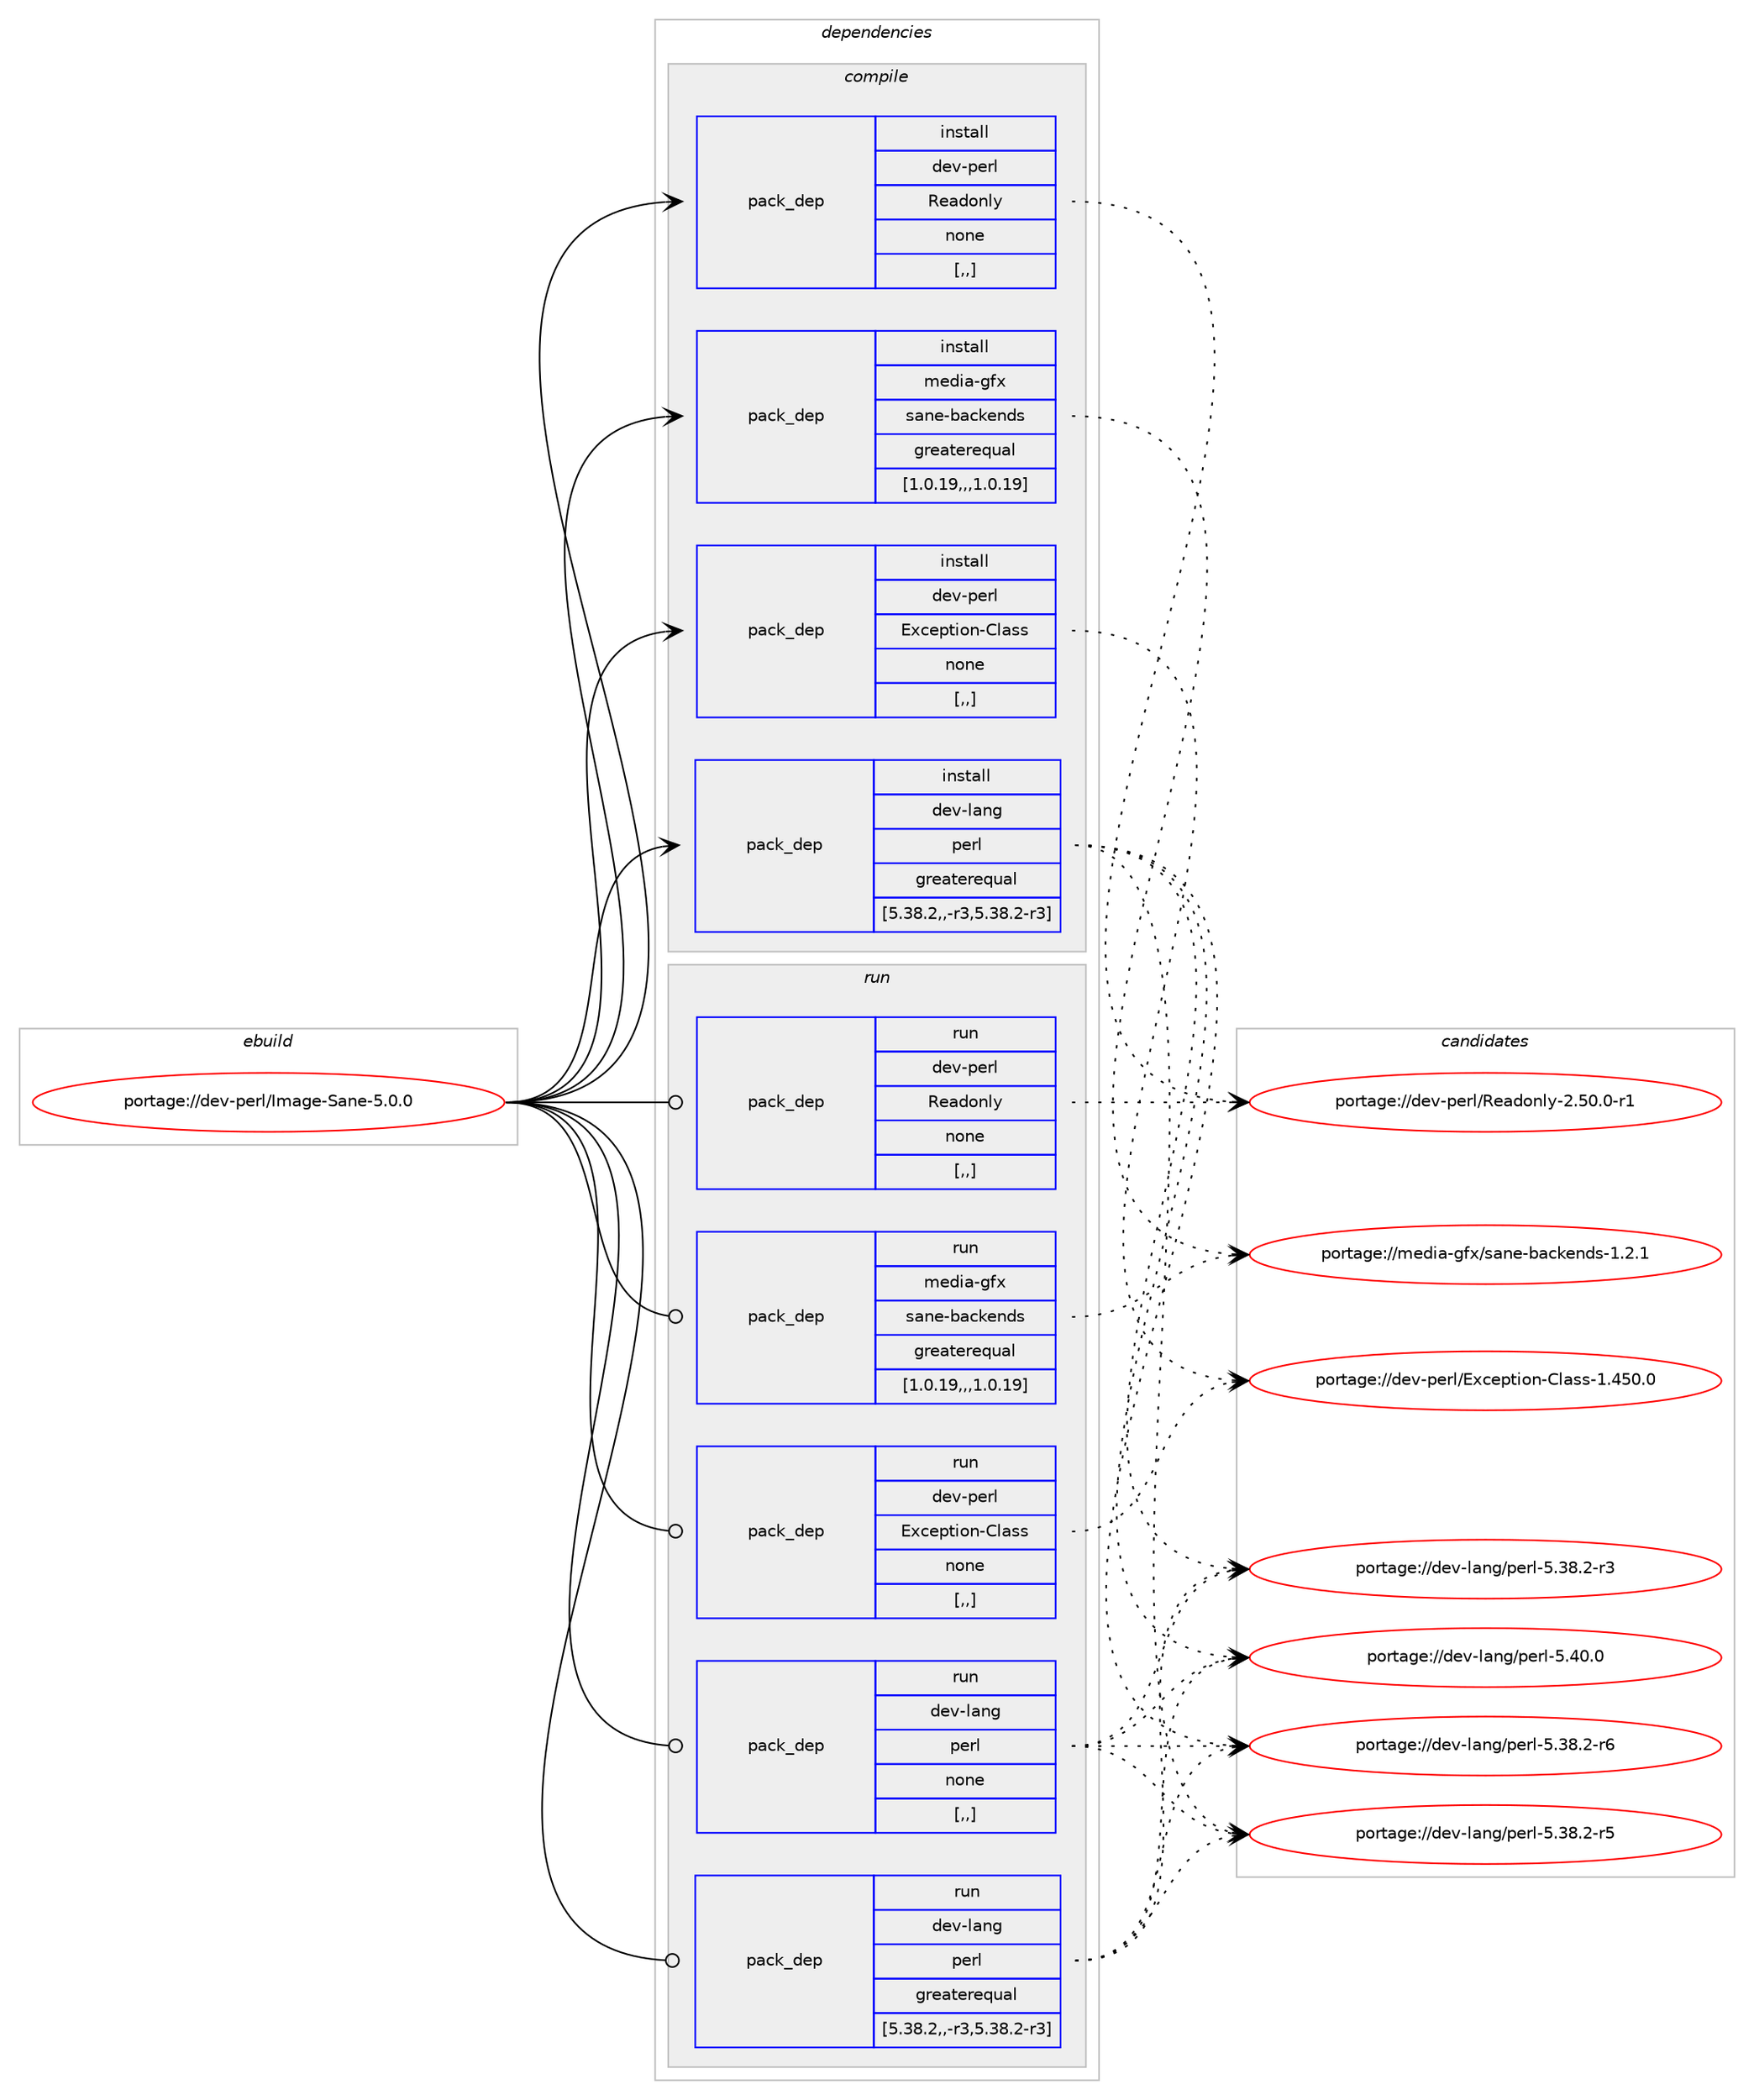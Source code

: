 digraph prolog {

# *************
# Graph options
# *************

newrank=true;
concentrate=true;
compound=true;
graph [rankdir=LR,fontname=Helvetica,fontsize=10,ranksep=1.5];#, ranksep=2.5, nodesep=0.2];
edge  [arrowhead=vee];
node  [fontname=Helvetica,fontsize=10];

# **********
# The ebuild
# **********

subgraph cluster_leftcol {
color=gray;
label=<<i>ebuild</i>>;
id [label="portage://dev-perl/Image-Sane-5.0.0", color=red, width=4, href="../dev-perl/Image-Sane-5.0.0.svg"];
}

# ****************
# The dependencies
# ****************

subgraph cluster_midcol {
color=gray;
label=<<i>dependencies</i>>;
subgraph cluster_compile {
fillcolor="#eeeeee";
style=filled;
label=<<i>compile</i>>;
subgraph pack101009 {
dependency132170 [label=<<TABLE BORDER="0" CELLBORDER="1" CELLSPACING="0" CELLPADDING="4" WIDTH="220"><TR><TD ROWSPAN="6" CELLPADDING="30">pack_dep</TD></TR><TR><TD WIDTH="110">install</TD></TR><TR><TD>dev-lang</TD></TR><TR><TD>perl</TD></TR><TR><TD>greaterequal</TD></TR><TR><TD>[5.38.2,,-r3,5.38.2-r3]</TD></TR></TABLE>>, shape=none, color=blue];
}
id:e -> dependency132170:w [weight=20,style="solid",arrowhead="vee"];
subgraph pack101010 {
dependency132171 [label=<<TABLE BORDER="0" CELLBORDER="1" CELLSPACING="0" CELLPADDING="4" WIDTH="220"><TR><TD ROWSPAN="6" CELLPADDING="30">pack_dep</TD></TR><TR><TD WIDTH="110">install</TD></TR><TR><TD>dev-perl</TD></TR><TR><TD>Exception-Class</TD></TR><TR><TD>none</TD></TR><TR><TD>[,,]</TD></TR></TABLE>>, shape=none, color=blue];
}
id:e -> dependency132171:w [weight=20,style="solid",arrowhead="vee"];
subgraph pack101011 {
dependency132172 [label=<<TABLE BORDER="0" CELLBORDER="1" CELLSPACING="0" CELLPADDING="4" WIDTH="220"><TR><TD ROWSPAN="6" CELLPADDING="30">pack_dep</TD></TR><TR><TD WIDTH="110">install</TD></TR><TR><TD>dev-perl</TD></TR><TR><TD>Readonly</TD></TR><TR><TD>none</TD></TR><TR><TD>[,,]</TD></TR></TABLE>>, shape=none, color=blue];
}
id:e -> dependency132172:w [weight=20,style="solid",arrowhead="vee"];
subgraph pack101012 {
dependency132173 [label=<<TABLE BORDER="0" CELLBORDER="1" CELLSPACING="0" CELLPADDING="4" WIDTH="220"><TR><TD ROWSPAN="6" CELLPADDING="30">pack_dep</TD></TR><TR><TD WIDTH="110">install</TD></TR><TR><TD>media-gfx</TD></TR><TR><TD>sane-backends</TD></TR><TR><TD>greaterequal</TD></TR><TR><TD>[1.0.19,,,1.0.19]</TD></TR></TABLE>>, shape=none, color=blue];
}
id:e -> dependency132173:w [weight=20,style="solid",arrowhead="vee"];
}
subgraph cluster_compileandrun {
fillcolor="#eeeeee";
style=filled;
label=<<i>compile and run</i>>;
}
subgraph cluster_run {
fillcolor="#eeeeee";
style=filled;
label=<<i>run</i>>;
subgraph pack101013 {
dependency132174 [label=<<TABLE BORDER="0" CELLBORDER="1" CELLSPACING="0" CELLPADDING="4" WIDTH="220"><TR><TD ROWSPAN="6" CELLPADDING="30">pack_dep</TD></TR><TR><TD WIDTH="110">run</TD></TR><TR><TD>dev-lang</TD></TR><TR><TD>perl</TD></TR><TR><TD>greaterequal</TD></TR><TR><TD>[5.38.2,,-r3,5.38.2-r3]</TD></TR></TABLE>>, shape=none, color=blue];
}
id:e -> dependency132174:w [weight=20,style="solid",arrowhead="odot"];
subgraph pack101014 {
dependency132175 [label=<<TABLE BORDER="0" CELLBORDER="1" CELLSPACING="0" CELLPADDING="4" WIDTH="220"><TR><TD ROWSPAN="6" CELLPADDING="30">pack_dep</TD></TR><TR><TD WIDTH="110">run</TD></TR><TR><TD>dev-lang</TD></TR><TR><TD>perl</TD></TR><TR><TD>none</TD></TR><TR><TD>[,,]</TD></TR></TABLE>>, shape=none, color=blue];
}
id:e -> dependency132175:w [weight=20,style="solid",arrowhead="odot"];
subgraph pack101015 {
dependency132176 [label=<<TABLE BORDER="0" CELLBORDER="1" CELLSPACING="0" CELLPADDING="4" WIDTH="220"><TR><TD ROWSPAN="6" CELLPADDING="30">pack_dep</TD></TR><TR><TD WIDTH="110">run</TD></TR><TR><TD>dev-perl</TD></TR><TR><TD>Exception-Class</TD></TR><TR><TD>none</TD></TR><TR><TD>[,,]</TD></TR></TABLE>>, shape=none, color=blue];
}
id:e -> dependency132176:w [weight=20,style="solid",arrowhead="odot"];
subgraph pack101016 {
dependency132177 [label=<<TABLE BORDER="0" CELLBORDER="1" CELLSPACING="0" CELLPADDING="4" WIDTH="220"><TR><TD ROWSPAN="6" CELLPADDING="30">pack_dep</TD></TR><TR><TD WIDTH="110">run</TD></TR><TR><TD>dev-perl</TD></TR><TR><TD>Readonly</TD></TR><TR><TD>none</TD></TR><TR><TD>[,,]</TD></TR></TABLE>>, shape=none, color=blue];
}
id:e -> dependency132177:w [weight=20,style="solid",arrowhead="odot"];
subgraph pack101017 {
dependency132178 [label=<<TABLE BORDER="0" CELLBORDER="1" CELLSPACING="0" CELLPADDING="4" WIDTH="220"><TR><TD ROWSPAN="6" CELLPADDING="30">pack_dep</TD></TR><TR><TD WIDTH="110">run</TD></TR><TR><TD>media-gfx</TD></TR><TR><TD>sane-backends</TD></TR><TR><TD>greaterequal</TD></TR><TR><TD>[1.0.19,,,1.0.19]</TD></TR></TABLE>>, shape=none, color=blue];
}
id:e -> dependency132178:w [weight=20,style="solid",arrowhead="odot"];
}
}

# **************
# The candidates
# **************

subgraph cluster_choices {
rank=same;
color=gray;
label=<<i>candidates</i>>;

subgraph choice101009 {
color=black;
nodesep=1;
choice10010111845108971101034711210111410845534652484648 [label="portage://dev-lang/perl-5.40.0", color=red, width=4,href="../dev-lang/perl-5.40.0.svg"];
choice100101118451089711010347112101114108455346515646504511454 [label="portage://dev-lang/perl-5.38.2-r6", color=red, width=4,href="../dev-lang/perl-5.38.2-r6.svg"];
choice100101118451089711010347112101114108455346515646504511453 [label="portage://dev-lang/perl-5.38.2-r5", color=red, width=4,href="../dev-lang/perl-5.38.2-r5.svg"];
choice100101118451089711010347112101114108455346515646504511451 [label="portage://dev-lang/perl-5.38.2-r3", color=red, width=4,href="../dev-lang/perl-5.38.2-r3.svg"];
dependency132170:e -> choice10010111845108971101034711210111410845534652484648:w [style=dotted,weight="100"];
dependency132170:e -> choice100101118451089711010347112101114108455346515646504511454:w [style=dotted,weight="100"];
dependency132170:e -> choice100101118451089711010347112101114108455346515646504511453:w [style=dotted,weight="100"];
dependency132170:e -> choice100101118451089711010347112101114108455346515646504511451:w [style=dotted,weight="100"];
}
subgraph choice101010 {
color=black;
nodesep=1;
choice100101118451121011141084769120991011121161051111104567108971151154549465253484648 [label="portage://dev-perl/Exception-Class-1.450.0", color=red, width=4,href="../dev-perl/Exception-Class-1.450.0.svg"];
dependency132171:e -> choice100101118451121011141084769120991011121161051111104567108971151154549465253484648:w [style=dotted,weight="100"];
}
subgraph choice101011 {
color=black;
nodesep=1;
choice10010111845112101114108478210197100111110108121455046534846484511449 [label="portage://dev-perl/Readonly-2.50.0-r1", color=red, width=4,href="../dev-perl/Readonly-2.50.0-r1.svg"];
dependency132172:e -> choice10010111845112101114108478210197100111110108121455046534846484511449:w [style=dotted,weight="100"];
}
subgraph choice101012 {
color=black;
nodesep=1;
choice1091011001059745103102120471159711010145989799107101110100115454946504649 [label="portage://media-gfx/sane-backends-1.2.1", color=red, width=4,href="../media-gfx/sane-backends-1.2.1.svg"];
dependency132173:e -> choice1091011001059745103102120471159711010145989799107101110100115454946504649:w [style=dotted,weight="100"];
}
subgraph choice101013 {
color=black;
nodesep=1;
choice10010111845108971101034711210111410845534652484648 [label="portage://dev-lang/perl-5.40.0", color=red, width=4,href="../dev-lang/perl-5.40.0.svg"];
choice100101118451089711010347112101114108455346515646504511454 [label="portage://dev-lang/perl-5.38.2-r6", color=red, width=4,href="../dev-lang/perl-5.38.2-r6.svg"];
choice100101118451089711010347112101114108455346515646504511453 [label="portage://dev-lang/perl-5.38.2-r5", color=red, width=4,href="../dev-lang/perl-5.38.2-r5.svg"];
choice100101118451089711010347112101114108455346515646504511451 [label="portage://dev-lang/perl-5.38.2-r3", color=red, width=4,href="../dev-lang/perl-5.38.2-r3.svg"];
dependency132174:e -> choice10010111845108971101034711210111410845534652484648:w [style=dotted,weight="100"];
dependency132174:e -> choice100101118451089711010347112101114108455346515646504511454:w [style=dotted,weight="100"];
dependency132174:e -> choice100101118451089711010347112101114108455346515646504511453:w [style=dotted,weight="100"];
dependency132174:e -> choice100101118451089711010347112101114108455346515646504511451:w [style=dotted,weight="100"];
}
subgraph choice101014 {
color=black;
nodesep=1;
choice10010111845108971101034711210111410845534652484648 [label="portage://dev-lang/perl-5.40.0", color=red, width=4,href="../dev-lang/perl-5.40.0.svg"];
choice100101118451089711010347112101114108455346515646504511454 [label="portage://dev-lang/perl-5.38.2-r6", color=red, width=4,href="../dev-lang/perl-5.38.2-r6.svg"];
choice100101118451089711010347112101114108455346515646504511453 [label="portage://dev-lang/perl-5.38.2-r5", color=red, width=4,href="../dev-lang/perl-5.38.2-r5.svg"];
choice100101118451089711010347112101114108455346515646504511451 [label="portage://dev-lang/perl-5.38.2-r3", color=red, width=4,href="../dev-lang/perl-5.38.2-r3.svg"];
dependency132175:e -> choice10010111845108971101034711210111410845534652484648:w [style=dotted,weight="100"];
dependency132175:e -> choice100101118451089711010347112101114108455346515646504511454:w [style=dotted,weight="100"];
dependency132175:e -> choice100101118451089711010347112101114108455346515646504511453:w [style=dotted,weight="100"];
dependency132175:e -> choice100101118451089711010347112101114108455346515646504511451:w [style=dotted,weight="100"];
}
subgraph choice101015 {
color=black;
nodesep=1;
choice100101118451121011141084769120991011121161051111104567108971151154549465253484648 [label="portage://dev-perl/Exception-Class-1.450.0", color=red, width=4,href="../dev-perl/Exception-Class-1.450.0.svg"];
dependency132176:e -> choice100101118451121011141084769120991011121161051111104567108971151154549465253484648:w [style=dotted,weight="100"];
}
subgraph choice101016 {
color=black;
nodesep=1;
choice10010111845112101114108478210197100111110108121455046534846484511449 [label="portage://dev-perl/Readonly-2.50.0-r1", color=red, width=4,href="../dev-perl/Readonly-2.50.0-r1.svg"];
dependency132177:e -> choice10010111845112101114108478210197100111110108121455046534846484511449:w [style=dotted,weight="100"];
}
subgraph choice101017 {
color=black;
nodesep=1;
choice1091011001059745103102120471159711010145989799107101110100115454946504649 [label="portage://media-gfx/sane-backends-1.2.1", color=red, width=4,href="../media-gfx/sane-backends-1.2.1.svg"];
dependency132178:e -> choice1091011001059745103102120471159711010145989799107101110100115454946504649:w [style=dotted,weight="100"];
}
}

}
